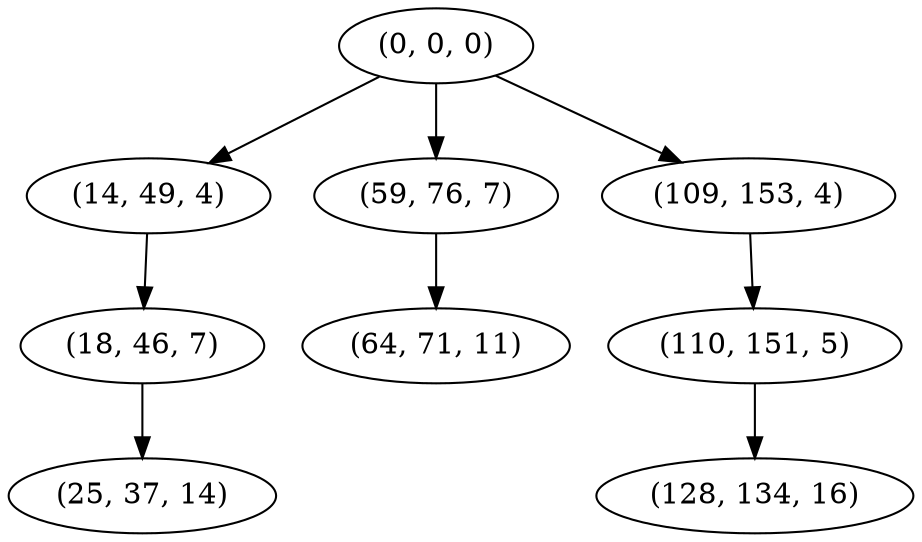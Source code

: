 digraph tree {
    "(0, 0, 0)";
    "(14, 49, 4)";
    "(18, 46, 7)";
    "(25, 37, 14)";
    "(59, 76, 7)";
    "(64, 71, 11)";
    "(109, 153, 4)";
    "(110, 151, 5)";
    "(128, 134, 16)";
    "(0, 0, 0)" -> "(14, 49, 4)";
    "(0, 0, 0)" -> "(59, 76, 7)";
    "(0, 0, 0)" -> "(109, 153, 4)";
    "(14, 49, 4)" -> "(18, 46, 7)";
    "(18, 46, 7)" -> "(25, 37, 14)";
    "(59, 76, 7)" -> "(64, 71, 11)";
    "(109, 153, 4)" -> "(110, 151, 5)";
    "(110, 151, 5)" -> "(128, 134, 16)";
}
